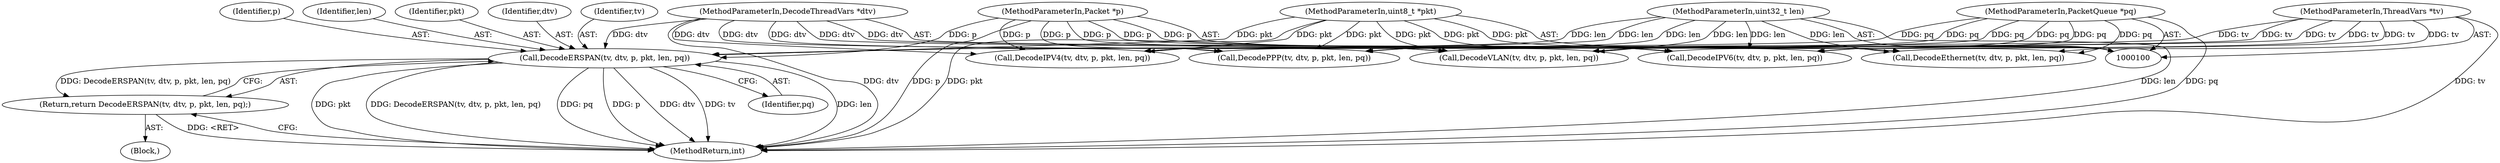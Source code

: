 digraph "0_suricata_11f3659f64a4e42e90cb3c09fcef66894205aefe_1@pointer" {
"1000160" [label="(Call,DecodeERSPAN(tv, dtv, p, pkt, len, pq))"];
"1000101" [label="(MethodParameterIn,ThreadVars *tv)"];
"1000102" [label="(MethodParameterIn,DecodeThreadVars *dtv)"];
"1000103" [label="(MethodParameterIn,Packet *p)"];
"1000104" [label="(MethodParameterIn,uint8_t *pkt)"];
"1000105" [label="(MethodParameterIn,uint32_t len)"];
"1000106" [label="(MethodParameterIn,PacketQueue *pq)"];
"1000159" [label="(Return,return DecodeERSPAN(tv, dtv, p, pkt, len, pq);)"];
"1000160" [label="(Call,DecodeERSPAN(tv, dtv, p, pkt, len, pq))"];
"1000104" [label="(MethodParameterIn,uint8_t *pkt)"];
"1000151" [label="(Call,DecodeEthernet(tv, dtv, p, pkt, len, pq))"];
"1000114" [label="(Call,DecodePPP(tv, dtv, p, pkt, len, pq))"];
"1000106" [label="(MethodParameterIn,PacketQueue *pq)"];
"1000103" [label="(MethodParameterIn,Packet *p)"];
"1000105" [label="(MethodParameterIn,uint32_t len)"];
"1000164" [label="(Identifier,pkt)"];
"1000162" [label="(Identifier,dtv)"];
"1000101" [label="(MethodParameterIn,ThreadVars *tv)"];
"1000161" [label="(Identifier,tv)"];
"1000111" [label="(Block,)"];
"1000102" [label="(MethodParameterIn,DecodeThreadVars *dtv)"];
"1000174" [label="(MethodReturn,int)"];
"1000133" [label="(Call,DecodeIPV6(tv, dtv, p, pkt, len, pq))"];
"1000142" [label="(Call,DecodeVLAN(tv, dtv, p, pkt, len, pq))"];
"1000159" [label="(Return,return DecodeERSPAN(tv, dtv, p, pkt, len, pq);)"];
"1000163" [label="(Identifier,p)"];
"1000123" [label="(Call,DecodeIPV4(tv, dtv, p, pkt, len, pq))"];
"1000166" [label="(Identifier,pq)"];
"1000165" [label="(Identifier,len)"];
"1000160" -> "1000159"  [label="AST: "];
"1000160" -> "1000166"  [label="CFG: "];
"1000161" -> "1000160"  [label="AST: "];
"1000162" -> "1000160"  [label="AST: "];
"1000163" -> "1000160"  [label="AST: "];
"1000164" -> "1000160"  [label="AST: "];
"1000165" -> "1000160"  [label="AST: "];
"1000166" -> "1000160"  [label="AST: "];
"1000159" -> "1000160"  [label="CFG: "];
"1000160" -> "1000174"  [label="DDG: pkt"];
"1000160" -> "1000174"  [label="DDG: DecodeERSPAN(tv, dtv, p, pkt, len, pq)"];
"1000160" -> "1000174"  [label="DDG: pq"];
"1000160" -> "1000174"  [label="DDG: p"];
"1000160" -> "1000174"  [label="DDG: dtv"];
"1000160" -> "1000174"  [label="DDG: tv"];
"1000160" -> "1000174"  [label="DDG: len"];
"1000160" -> "1000159"  [label="DDG: DecodeERSPAN(tv, dtv, p, pkt, len, pq)"];
"1000101" -> "1000160"  [label="DDG: tv"];
"1000102" -> "1000160"  [label="DDG: dtv"];
"1000103" -> "1000160"  [label="DDG: p"];
"1000104" -> "1000160"  [label="DDG: pkt"];
"1000105" -> "1000160"  [label="DDG: len"];
"1000106" -> "1000160"  [label="DDG: pq"];
"1000101" -> "1000100"  [label="AST: "];
"1000101" -> "1000174"  [label="DDG: tv"];
"1000101" -> "1000114"  [label="DDG: tv"];
"1000101" -> "1000123"  [label="DDG: tv"];
"1000101" -> "1000133"  [label="DDG: tv"];
"1000101" -> "1000142"  [label="DDG: tv"];
"1000101" -> "1000151"  [label="DDG: tv"];
"1000102" -> "1000100"  [label="AST: "];
"1000102" -> "1000174"  [label="DDG: dtv"];
"1000102" -> "1000114"  [label="DDG: dtv"];
"1000102" -> "1000123"  [label="DDG: dtv"];
"1000102" -> "1000133"  [label="DDG: dtv"];
"1000102" -> "1000142"  [label="DDG: dtv"];
"1000102" -> "1000151"  [label="DDG: dtv"];
"1000103" -> "1000100"  [label="AST: "];
"1000103" -> "1000174"  [label="DDG: p"];
"1000103" -> "1000114"  [label="DDG: p"];
"1000103" -> "1000123"  [label="DDG: p"];
"1000103" -> "1000133"  [label="DDG: p"];
"1000103" -> "1000142"  [label="DDG: p"];
"1000103" -> "1000151"  [label="DDG: p"];
"1000104" -> "1000100"  [label="AST: "];
"1000104" -> "1000174"  [label="DDG: pkt"];
"1000104" -> "1000114"  [label="DDG: pkt"];
"1000104" -> "1000123"  [label="DDG: pkt"];
"1000104" -> "1000133"  [label="DDG: pkt"];
"1000104" -> "1000142"  [label="DDG: pkt"];
"1000104" -> "1000151"  [label="DDG: pkt"];
"1000105" -> "1000100"  [label="AST: "];
"1000105" -> "1000174"  [label="DDG: len"];
"1000105" -> "1000114"  [label="DDG: len"];
"1000105" -> "1000123"  [label="DDG: len"];
"1000105" -> "1000133"  [label="DDG: len"];
"1000105" -> "1000142"  [label="DDG: len"];
"1000105" -> "1000151"  [label="DDG: len"];
"1000106" -> "1000100"  [label="AST: "];
"1000106" -> "1000174"  [label="DDG: pq"];
"1000106" -> "1000114"  [label="DDG: pq"];
"1000106" -> "1000123"  [label="DDG: pq"];
"1000106" -> "1000133"  [label="DDG: pq"];
"1000106" -> "1000142"  [label="DDG: pq"];
"1000106" -> "1000151"  [label="DDG: pq"];
"1000159" -> "1000111"  [label="AST: "];
"1000174" -> "1000159"  [label="CFG: "];
"1000159" -> "1000174"  [label="DDG: <RET>"];
}
